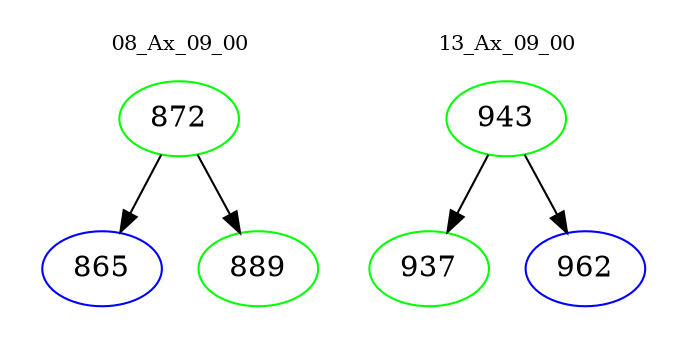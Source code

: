 digraph{
subgraph cluster_0 {
color = white
label = "08_Ax_09_00";
fontsize=10;
T0_872 [label="872", color="green"]
T0_872 -> T0_865 [color="black"]
T0_865 [label="865", color="blue"]
T0_872 -> T0_889 [color="black"]
T0_889 [label="889", color="green"]
}
subgraph cluster_1 {
color = white
label = "13_Ax_09_00";
fontsize=10;
T1_943 [label="943", color="green"]
T1_943 -> T1_937 [color="black"]
T1_937 [label="937", color="green"]
T1_943 -> T1_962 [color="black"]
T1_962 [label="962", color="blue"]
}
}
